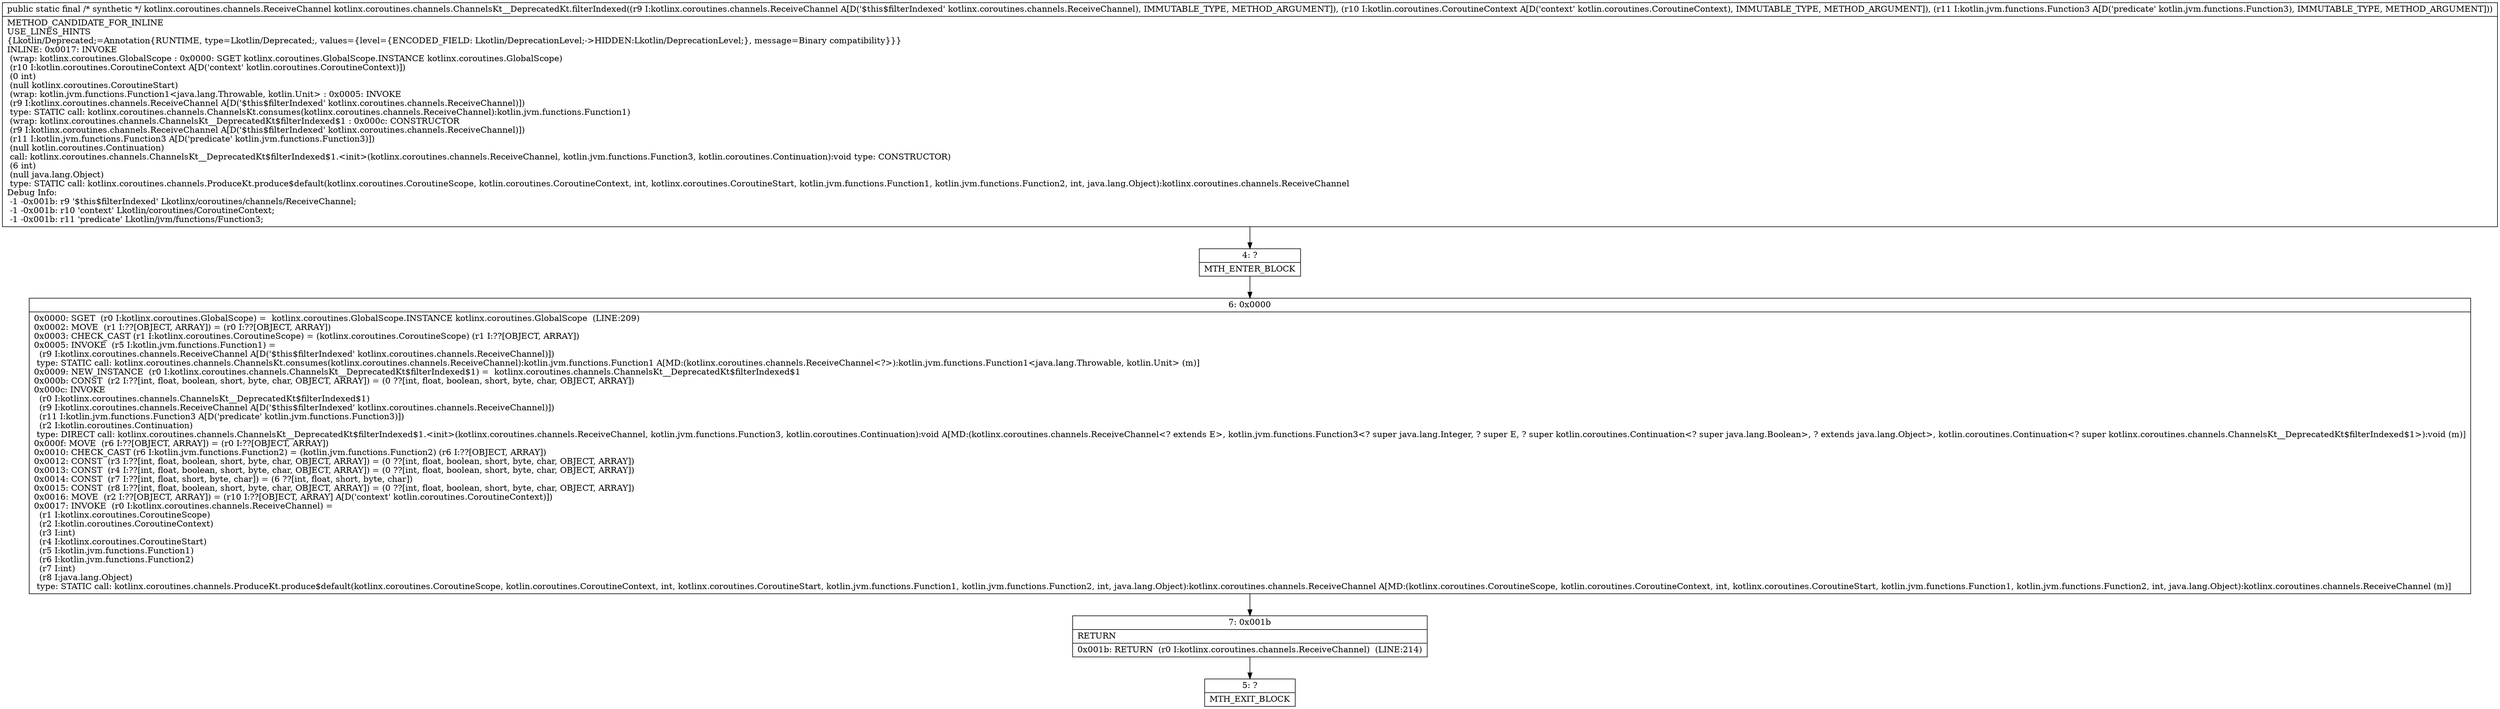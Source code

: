 digraph "CFG forkotlinx.coroutines.channels.ChannelsKt__DeprecatedKt.filterIndexed(Lkotlinx\/coroutines\/channels\/ReceiveChannel;Lkotlin\/coroutines\/CoroutineContext;Lkotlin\/jvm\/functions\/Function3;)Lkotlinx\/coroutines\/channels\/ReceiveChannel;" {
Node_4 [shape=record,label="{4\:\ ?|MTH_ENTER_BLOCK\l}"];
Node_6 [shape=record,label="{6\:\ 0x0000|0x0000: SGET  (r0 I:kotlinx.coroutines.GlobalScope) =  kotlinx.coroutines.GlobalScope.INSTANCE kotlinx.coroutines.GlobalScope  (LINE:209)\l0x0002: MOVE  (r1 I:??[OBJECT, ARRAY]) = (r0 I:??[OBJECT, ARRAY]) \l0x0003: CHECK_CAST (r1 I:kotlinx.coroutines.CoroutineScope) = (kotlinx.coroutines.CoroutineScope) (r1 I:??[OBJECT, ARRAY]) \l0x0005: INVOKE  (r5 I:kotlin.jvm.functions.Function1) = \l  (r9 I:kotlinx.coroutines.channels.ReceiveChannel A[D('$this$filterIndexed' kotlinx.coroutines.channels.ReceiveChannel)])\l type: STATIC call: kotlinx.coroutines.channels.ChannelsKt.consumes(kotlinx.coroutines.channels.ReceiveChannel):kotlin.jvm.functions.Function1 A[MD:(kotlinx.coroutines.channels.ReceiveChannel\<?\>):kotlin.jvm.functions.Function1\<java.lang.Throwable, kotlin.Unit\> (m)]\l0x0009: NEW_INSTANCE  (r0 I:kotlinx.coroutines.channels.ChannelsKt__DeprecatedKt$filterIndexed$1) =  kotlinx.coroutines.channels.ChannelsKt__DeprecatedKt$filterIndexed$1 \l0x000b: CONST  (r2 I:??[int, float, boolean, short, byte, char, OBJECT, ARRAY]) = (0 ??[int, float, boolean, short, byte, char, OBJECT, ARRAY]) \l0x000c: INVOKE  \l  (r0 I:kotlinx.coroutines.channels.ChannelsKt__DeprecatedKt$filterIndexed$1)\l  (r9 I:kotlinx.coroutines.channels.ReceiveChannel A[D('$this$filterIndexed' kotlinx.coroutines.channels.ReceiveChannel)])\l  (r11 I:kotlin.jvm.functions.Function3 A[D('predicate' kotlin.jvm.functions.Function3)])\l  (r2 I:kotlin.coroutines.Continuation)\l type: DIRECT call: kotlinx.coroutines.channels.ChannelsKt__DeprecatedKt$filterIndexed$1.\<init\>(kotlinx.coroutines.channels.ReceiveChannel, kotlin.jvm.functions.Function3, kotlin.coroutines.Continuation):void A[MD:(kotlinx.coroutines.channels.ReceiveChannel\<? extends E\>, kotlin.jvm.functions.Function3\<? super java.lang.Integer, ? super E, ? super kotlin.coroutines.Continuation\<? super java.lang.Boolean\>, ? extends java.lang.Object\>, kotlin.coroutines.Continuation\<? super kotlinx.coroutines.channels.ChannelsKt__DeprecatedKt$filterIndexed$1\>):void (m)]\l0x000f: MOVE  (r6 I:??[OBJECT, ARRAY]) = (r0 I:??[OBJECT, ARRAY]) \l0x0010: CHECK_CAST (r6 I:kotlin.jvm.functions.Function2) = (kotlin.jvm.functions.Function2) (r6 I:??[OBJECT, ARRAY]) \l0x0012: CONST  (r3 I:??[int, float, boolean, short, byte, char, OBJECT, ARRAY]) = (0 ??[int, float, boolean, short, byte, char, OBJECT, ARRAY]) \l0x0013: CONST  (r4 I:??[int, float, boolean, short, byte, char, OBJECT, ARRAY]) = (0 ??[int, float, boolean, short, byte, char, OBJECT, ARRAY]) \l0x0014: CONST  (r7 I:??[int, float, short, byte, char]) = (6 ??[int, float, short, byte, char]) \l0x0015: CONST  (r8 I:??[int, float, boolean, short, byte, char, OBJECT, ARRAY]) = (0 ??[int, float, boolean, short, byte, char, OBJECT, ARRAY]) \l0x0016: MOVE  (r2 I:??[OBJECT, ARRAY]) = (r10 I:??[OBJECT, ARRAY] A[D('context' kotlin.coroutines.CoroutineContext)]) \l0x0017: INVOKE  (r0 I:kotlinx.coroutines.channels.ReceiveChannel) = \l  (r1 I:kotlinx.coroutines.CoroutineScope)\l  (r2 I:kotlin.coroutines.CoroutineContext)\l  (r3 I:int)\l  (r4 I:kotlinx.coroutines.CoroutineStart)\l  (r5 I:kotlin.jvm.functions.Function1)\l  (r6 I:kotlin.jvm.functions.Function2)\l  (r7 I:int)\l  (r8 I:java.lang.Object)\l type: STATIC call: kotlinx.coroutines.channels.ProduceKt.produce$default(kotlinx.coroutines.CoroutineScope, kotlin.coroutines.CoroutineContext, int, kotlinx.coroutines.CoroutineStart, kotlin.jvm.functions.Function1, kotlin.jvm.functions.Function2, int, java.lang.Object):kotlinx.coroutines.channels.ReceiveChannel A[MD:(kotlinx.coroutines.CoroutineScope, kotlin.coroutines.CoroutineContext, int, kotlinx.coroutines.CoroutineStart, kotlin.jvm.functions.Function1, kotlin.jvm.functions.Function2, int, java.lang.Object):kotlinx.coroutines.channels.ReceiveChannel (m)]\l}"];
Node_7 [shape=record,label="{7\:\ 0x001b|RETURN\l|0x001b: RETURN  (r0 I:kotlinx.coroutines.channels.ReceiveChannel)  (LINE:214)\l}"];
Node_5 [shape=record,label="{5\:\ ?|MTH_EXIT_BLOCK\l}"];
MethodNode[shape=record,label="{public static final \/* synthetic *\/ kotlinx.coroutines.channels.ReceiveChannel kotlinx.coroutines.channels.ChannelsKt__DeprecatedKt.filterIndexed((r9 I:kotlinx.coroutines.channels.ReceiveChannel A[D('$this$filterIndexed' kotlinx.coroutines.channels.ReceiveChannel), IMMUTABLE_TYPE, METHOD_ARGUMENT]), (r10 I:kotlin.coroutines.CoroutineContext A[D('context' kotlin.coroutines.CoroutineContext), IMMUTABLE_TYPE, METHOD_ARGUMENT]), (r11 I:kotlin.jvm.functions.Function3 A[D('predicate' kotlin.jvm.functions.Function3), IMMUTABLE_TYPE, METHOD_ARGUMENT]))  | METHOD_CANDIDATE_FOR_INLINE\lUSE_LINES_HINTS\l\{Lkotlin\/Deprecated;=Annotation\{RUNTIME, type=Lkotlin\/Deprecated;, values=\{level=\{ENCODED_FIELD: Lkotlin\/DeprecationLevel;\-\>HIDDEN:Lkotlin\/DeprecationLevel;\}, message=Binary compatibility\}\}\}\lINLINE: 0x0017: INVOKE  \l  (wrap: kotlinx.coroutines.GlobalScope : 0x0000: SGET   kotlinx.coroutines.GlobalScope.INSTANCE kotlinx.coroutines.GlobalScope)\l  (r10 I:kotlin.coroutines.CoroutineContext A[D('context' kotlin.coroutines.CoroutineContext)])\l  (0 int)\l  (null kotlinx.coroutines.CoroutineStart)\l  (wrap: kotlin.jvm.functions.Function1\<java.lang.Throwable, kotlin.Unit\> : 0x0005: INVOKE  \l  (r9 I:kotlinx.coroutines.channels.ReceiveChannel A[D('$this$filterIndexed' kotlinx.coroutines.channels.ReceiveChannel)])\l type: STATIC call: kotlinx.coroutines.channels.ChannelsKt.consumes(kotlinx.coroutines.channels.ReceiveChannel):kotlin.jvm.functions.Function1)\l  (wrap: kotlinx.coroutines.channels.ChannelsKt__DeprecatedKt$filterIndexed$1 : 0x000c: CONSTRUCTOR  \l  (r9 I:kotlinx.coroutines.channels.ReceiveChannel A[D('$this$filterIndexed' kotlinx.coroutines.channels.ReceiveChannel)])\l  (r11 I:kotlin.jvm.functions.Function3 A[D('predicate' kotlin.jvm.functions.Function3)])\l  (null kotlin.coroutines.Continuation)\l call: kotlinx.coroutines.channels.ChannelsKt__DeprecatedKt$filterIndexed$1.\<init\>(kotlinx.coroutines.channels.ReceiveChannel, kotlin.jvm.functions.Function3, kotlin.coroutines.Continuation):void type: CONSTRUCTOR)\l  (6 int)\l  (null java.lang.Object)\l type: STATIC call: kotlinx.coroutines.channels.ProduceKt.produce$default(kotlinx.coroutines.CoroutineScope, kotlin.coroutines.CoroutineContext, int, kotlinx.coroutines.CoroutineStart, kotlin.jvm.functions.Function1, kotlin.jvm.functions.Function2, int, java.lang.Object):kotlinx.coroutines.channels.ReceiveChannel\lDebug Info:\l  \-1 \-0x001b: r9 '$this$filterIndexed' Lkotlinx\/coroutines\/channels\/ReceiveChannel;\l  \-1 \-0x001b: r10 'context' Lkotlin\/coroutines\/CoroutineContext;\l  \-1 \-0x001b: r11 'predicate' Lkotlin\/jvm\/functions\/Function3;\l}"];
MethodNode -> Node_4;Node_4 -> Node_6;
Node_6 -> Node_7;
Node_7 -> Node_5;
}

